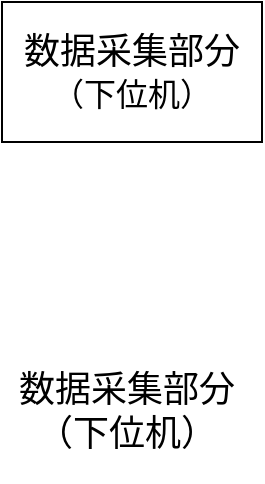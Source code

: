 <mxfile version="27.1.3">
  <diagram name="第 1 页" id="ePOUjgFejFueC9woauqo">
    <mxGraphModel dx="1213" dy="673" grid="1" gridSize="10" guides="1" tooltips="1" connect="1" arrows="1" fold="1" page="1" pageScale="1" pageWidth="827" pageHeight="1169" math="0" shadow="0">
      <root>
        <mxCell id="0" />
        <mxCell id="1" parent="0" />
        <mxCell id="lijlywgBbiEAjTEvloUU-1" value="&lt;font face=&quot;SimSun&quot; style=&quot;font-size: 18px;&quot;&gt;数据采集部分&lt;/font&gt;&lt;div&gt;&lt;font size=&quot;3&quot; face=&quot;SimSun&quot; style=&quot;&quot;&gt;（下位机）&lt;/font&gt;&lt;/div&gt;" style="rounded=0;whiteSpace=wrap;html=1;" parent="1" vertex="1">
          <mxGeometry x="105" y="130" width="130" height="70" as="geometry" />
        </mxCell>
        <mxCell id="lijlywgBbiEAjTEvloUU-4" value="&lt;font face=&quot;SimSun&quot;&gt;&lt;span style=&quot;font-size: 18px;&quot;&gt;数据采集部分&lt;/span&gt;&lt;/font&gt;&lt;div&gt;&lt;font face=&quot;SimSun&quot;&gt;&lt;span style=&quot;font-size: 18px;&quot;&gt;（下位机）&lt;/span&gt;&lt;/font&gt;&lt;/div&gt;" style="text;html=1;align=center;verticalAlign=middle;whiteSpace=wrap;rounded=0;" parent="1" vertex="1">
          <mxGeometry x="105" y="300" width="125" height="70" as="geometry" />
        </mxCell>
      </root>
    </mxGraphModel>
  </diagram>
</mxfile>
